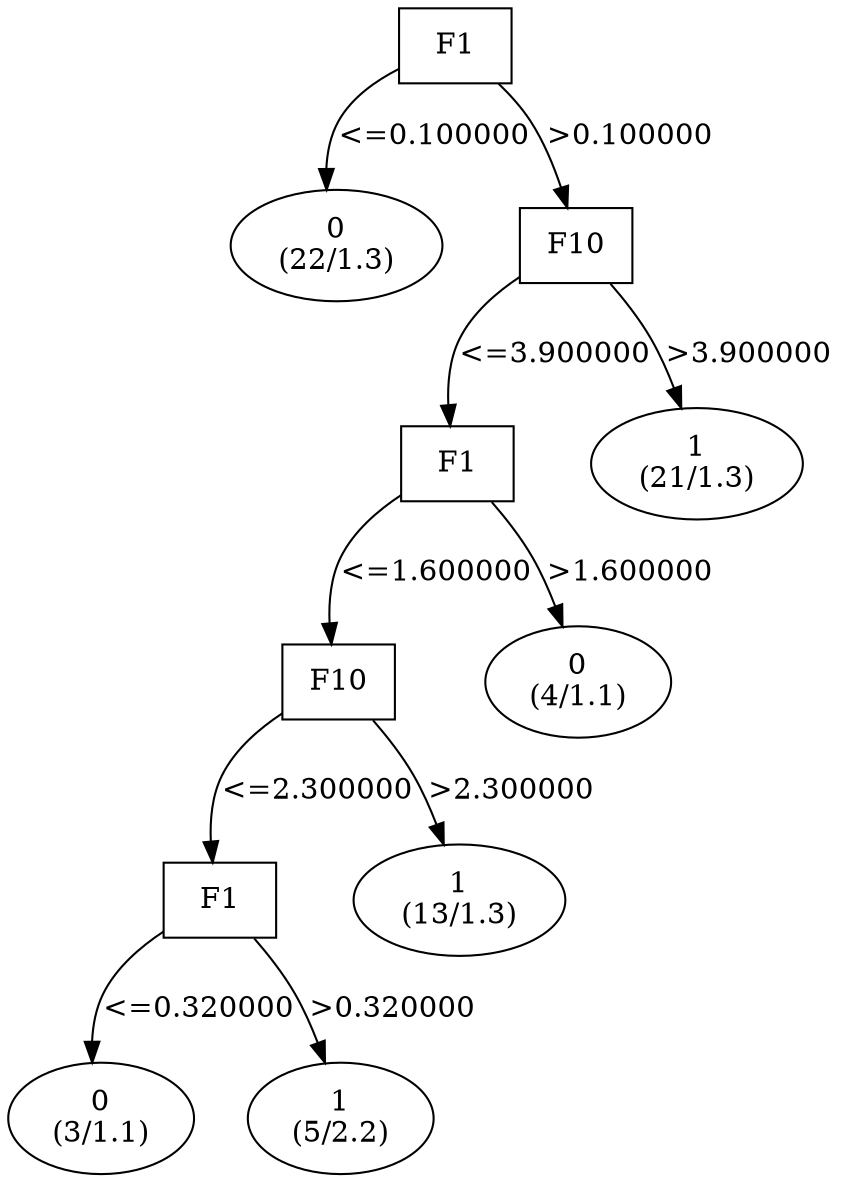 digraph YaDT {
n0 [ shape=box, label="F1\n"]
n0 -> n1 [label="<=0.100000"]
n1 [ shape=ellipse, label="0\n(22/1.3)"]
n0 -> n2 [label=">0.100000"]
n2 [ shape=box, label="F10\n"]
n2 -> n3 [label="<=3.900000"]
n3 [ shape=box, label="F1\n"]
n3 -> n4 [label="<=1.600000"]
n4 [ shape=box, label="F10\n"]
n4 -> n5 [label="<=2.300000"]
n5 [ shape=box, label="F1\n"]
n5 -> n6 [label="<=0.320000"]
n6 [ shape=ellipse, label="0\n(3/1.1)"]
n5 -> n7 [label=">0.320000"]
n7 [ shape=ellipse, label="1\n(5/2.2)"]
n4 -> n9 [label=">2.300000"]
n9 [ shape=ellipse, label="1\n(13/1.3)"]
n3 -> n11 [label=">1.600000"]
n11 [ shape=ellipse, label="0\n(4/1.1)"]
n2 -> n13 [label=">3.900000"]
n13 [ shape=ellipse, label="1\n(21/1.3)"]
}
